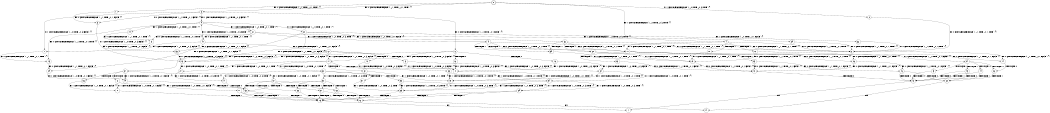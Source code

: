 digraph BCG {
size = "7, 10.5";
center = TRUE;
node [shape = circle];
0 [peripheries = 2];
0 -> 1 [label = "EX !0 !ATOMIC_EXCH_BRANCH (1, +1, TRUE, +0, 1, TRUE) !{}"];
0 -> 2 [label = "EX !1 !ATOMIC_EXCH_BRANCH (1, +0, TRUE, +0, 3, TRUE) !{}"];
0 -> 3 [label = "EX !0 !ATOMIC_EXCH_BRANCH (1, +1, TRUE, +0, 1, TRUE) !{}"];
0 -> 4 [label = "EX !1 !ATOMIC_EXCH_BRANCH (1, +0, TRUE, +0, 3, TRUE) !{}"];
1 -> 5 [label = "EX !0 !ATOMIC_EXCH_BRANCH (1, +1, TRUE, +0, 1, FALSE) !{}"];
2 -> 6 [label = "EX !0 !ATOMIC_EXCH_BRANCH (1, +1, TRUE, +0, 1, TRUE) !{}"];
3 -> 5 [label = "EX !0 !ATOMIC_EXCH_BRANCH (1, +1, TRUE, +0, 1, FALSE) !{}"];
3 -> 7 [label = "EX !1 !ATOMIC_EXCH_BRANCH (1, +0, TRUE, +0, 3, FALSE) !{}"];
3 -> 8 [label = "EX !0 !ATOMIC_EXCH_BRANCH (1, +1, TRUE, +0, 1, FALSE) !{}"];
3 -> 9 [label = "EX !1 !ATOMIC_EXCH_BRANCH (1, +0, TRUE, +0, 3, FALSE) !{}"];
4 -> 6 [label = "EX !0 !ATOMIC_EXCH_BRANCH (1, +1, TRUE, +0, 1, TRUE) !{}"];
4 -> 10 [label = "TERMINATE !1"];
4 -> 11 [label = "EX !0 !ATOMIC_EXCH_BRANCH (1, +1, TRUE, +0, 1, TRUE) !{}"];
4 -> 12 [label = "TERMINATE !1"];
5 -> 13 [label = "EX !1 !ATOMIC_EXCH_BRANCH (1, +0, TRUE, +0, 3, FALSE) !{}"];
6 -> 14 [label = "EX !0 !ATOMIC_EXCH_BRANCH (1, +1, TRUE, +0, 1, FALSE) !{}"];
7 -> 15 [label = "EX !0 !ATOMIC_EXCH_BRANCH (1, +1, TRUE, +0, 1, TRUE) !{}"];
8 -> 13 [label = "EX !1 !ATOMIC_EXCH_BRANCH (1, +0, TRUE, +0, 3, FALSE) !{}"];
8 -> 16 [label = "TERMINATE !0"];
8 -> 17 [label = "EX !1 !ATOMIC_EXCH_BRANCH (1, +0, TRUE, +0, 3, FALSE) !{}"];
8 -> 18 [label = "TERMINATE !0"];
9 -> 15 [label = "EX !0 !ATOMIC_EXCH_BRANCH (1, +1, TRUE, +0, 1, TRUE) !{}"];
9 -> 19 [label = "EX !1 !ATOMIC_EXCH_BRANCH (1, +0, TRUE, +0, 1, TRUE) !{}"];
9 -> 20 [label = "EX !0 !ATOMIC_EXCH_BRANCH (1, +1, TRUE, +0, 1, TRUE) !{}"];
9 -> 21 [label = "EX !1 !ATOMIC_EXCH_BRANCH (1, +0, TRUE, +0, 1, TRUE) !{}"];
10 -> 22 [label = "EX !0 !ATOMIC_EXCH_BRANCH (1, +1, TRUE, +0, 1, TRUE) !{}"];
11 -> 14 [label = "EX !0 !ATOMIC_EXCH_BRANCH (1, +1, TRUE, +0, 1, FALSE) !{}"];
11 -> 23 [label = "TERMINATE !1"];
11 -> 24 [label = "EX !0 !ATOMIC_EXCH_BRANCH (1, +1, TRUE, +0, 1, FALSE) !{}"];
11 -> 25 [label = "TERMINATE !1"];
12 -> 22 [label = "EX !0 !ATOMIC_EXCH_BRANCH (1, +1, TRUE, +0, 1, TRUE) !{}"];
12 -> 26 [label = "EX !0 !ATOMIC_EXCH_BRANCH (1, +1, TRUE, +0, 1, TRUE) !{}"];
13 -> 27 [label = "EX !1 !ATOMIC_EXCH_BRANCH (1, +0, TRUE, +0, 1, TRUE) !{}"];
14 -> 28 [label = "TERMINATE !0"];
15 -> 29 [label = "EX !0 !ATOMIC_EXCH_BRANCH (1, +1, TRUE, +0, 1, FALSE) !{}"];
16 -> 30 [label = "EX !1 !ATOMIC_EXCH_BRANCH (1, +0, TRUE, +0, 3, FALSE) !{}"];
17 -> 27 [label = "EX !1 !ATOMIC_EXCH_BRANCH (1, +0, TRUE, +0, 1, TRUE) !{}"];
17 -> 31 [label = "TERMINATE !0"];
17 -> 32 [label = "EX !1 !ATOMIC_EXCH_BRANCH (1, +0, TRUE, +0, 1, TRUE) !{}"];
17 -> 33 [label = "TERMINATE !0"];
18 -> 30 [label = "EX !1 !ATOMIC_EXCH_BRANCH (1, +0, TRUE, +0, 3, FALSE) !{}"];
18 -> 34 [label = "EX !1 !ATOMIC_EXCH_BRANCH (1, +0, TRUE, +0, 3, FALSE) !{}"];
19 -> 35 [label = "EX !0 !ATOMIC_EXCH_BRANCH (1, +1, TRUE, +0, 1, TRUE) !{}"];
20 -> 29 [label = "EX !0 !ATOMIC_EXCH_BRANCH (1, +1, TRUE, +0, 1, FALSE) !{}"];
20 -> 36 [label = "EX !1 !ATOMIC_EXCH_BRANCH (1, +0, TRUE, +0, 1, FALSE) !{}"];
20 -> 37 [label = "EX !0 !ATOMIC_EXCH_BRANCH (1, +1, TRUE, +0, 1, FALSE) !{}"];
20 -> 38 [label = "EX !1 !ATOMIC_EXCH_BRANCH (1, +0, TRUE, +0, 1, FALSE) !{}"];
21 -> 35 [label = "EX !0 !ATOMIC_EXCH_BRANCH (1, +1, TRUE, +0, 1, TRUE) !{}"];
21 -> 39 [label = "EX !1 !ATOMIC_EXCH_BRANCH (1, +0, TRUE, +0, 3, TRUE) !{}"];
21 -> 40 [label = "EX !0 !ATOMIC_EXCH_BRANCH (1, +1, TRUE, +0, 1, TRUE) !{}"];
21 -> 41 [label = "EX !1 !ATOMIC_EXCH_BRANCH (1, +0, TRUE, +0, 3, TRUE) !{}"];
22 -> 42 [label = "EX !0 !ATOMIC_EXCH_BRANCH (1, +1, TRUE, +0, 1, FALSE) !{}"];
23 -> 42 [label = "EX !0 !ATOMIC_EXCH_BRANCH (1, +1, TRUE, +0, 1, FALSE) !{}"];
24 -> 28 [label = "TERMINATE !0"];
24 -> 43 [label = "TERMINATE !1"];
24 -> 44 [label = "TERMINATE !0"];
24 -> 45 [label = "TERMINATE !1"];
25 -> 42 [label = "EX !0 !ATOMIC_EXCH_BRANCH (1, +1, TRUE, +0, 1, FALSE) !{}"];
25 -> 46 [label = "EX !0 !ATOMIC_EXCH_BRANCH (1, +1, TRUE, +0, 1, FALSE) !{}"];
26 -> 42 [label = "EX !0 !ATOMIC_EXCH_BRANCH (1, +1, TRUE, +0, 1, FALSE) !{}"];
26 -> 46 [label = "EX !0 !ATOMIC_EXCH_BRANCH (1, +1, TRUE, +0, 1, FALSE) !{}"];
27 -> 47 [label = "EX !1 !ATOMIC_EXCH_BRANCH (1, +0, TRUE, +0, 3, TRUE) !{}"];
28 -> 48 [label = "TERMINATE !1"];
29 -> 49 [label = "EX !1 !ATOMIC_EXCH_BRANCH (1, +0, TRUE, +0, 1, FALSE) !{}"];
30 -> 50 [label = "EX !1 !ATOMIC_EXCH_BRANCH (1, +0, TRUE, +0, 1, TRUE) !{}"];
31 -> 50 [label = "EX !1 !ATOMIC_EXCH_BRANCH (1, +0, TRUE, +0, 1, TRUE) !{}"];
32 -> 47 [label = "EX !1 !ATOMIC_EXCH_BRANCH (1, +0, TRUE, +0, 3, TRUE) !{}"];
32 -> 51 [label = "TERMINATE !0"];
32 -> 52 [label = "EX !1 !ATOMIC_EXCH_BRANCH (1, +0, TRUE, +0, 3, TRUE) !{}"];
32 -> 53 [label = "TERMINATE !0"];
33 -> 50 [label = "EX !1 !ATOMIC_EXCH_BRANCH (1, +0, TRUE, +0, 1, TRUE) !{}"];
33 -> 54 [label = "EX !1 !ATOMIC_EXCH_BRANCH (1, +0, TRUE, +0, 1, TRUE) !{}"];
34 -> 50 [label = "EX !1 !ATOMIC_EXCH_BRANCH (1, +0, TRUE, +0, 1, TRUE) !{}"];
34 -> 54 [label = "EX !1 !ATOMIC_EXCH_BRANCH (1, +0, TRUE, +0, 1, TRUE) !{}"];
35 -> 55 [label = "EX !0 !ATOMIC_EXCH_BRANCH (1, +1, TRUE, +0, 1, FALSE) !{}"];
36 -> 6 [label = "EX !0 !ATOMIC_EXCH_BRANCH (1, +1, TRUE, +0, 1, TRUE) !{}"];
37 -> 49 [label = "EX !1 !ATOMIC_EXCH_BRANCH (1, +0, TRUE, +0, 1, FALSE) !{}"];
37 -> 56 [label = "TERMINATE !0"];
37 -> 57 [label = "EX !1 !ATOMIC_EXCH_BRANCH (1, +0, TRUE, +0, 1, FALSE) !{}"];
37 -> 58 [label = "TERMINATE !0"];
38 -> 6 [label = "EX !0 !ATOMIC_EXCH_BRANCH (1, +1, TRUE, +0, 1, TRUE) !{}"];
38 -> 59 [label = "TERMINATE !1"];
38 -> 11 [label = "EX !0 !ATOMIC_EXCH_BRANCH (1, +1, TRUE, +0, 1, TRUE) !{}"];
38 -> 60 [label = "TERMINATE !1"];
39 -> 6 [label = "EX !0 !ATOMIC_EXCH_BRANCH (1, +1, TRUE, +0, 1, TRUE) !{}"];
40 -> 55 [label = "EX !0 !ATOMIC_EXCH_BRANCH (1, +1, TRUE, +0, 1, FALSE) !{}"];
40 -> 7 [label = "EX !1 !ATOMIC_EXCH_BRANCH (1, +0, TRUE, +0, 3, FALSE) !{}"];
40 -> 61 [label = "EX !0 !ATOMIC_EXCH_BRANCH (1, +1, TRUE, +0, 1, FALSE) !{}"];
40 -> 9 [label = "EX !1 !ATOMIC_EXCH_BRANCH (1, +0, TRUE, +0, 3, FALSE) !{}"];
41 -> 6 [label = "EX !0 !ATOMIC_EXCH_BRANCH (1, +1, TRUE, +0, 1, TRUE) !{}"];
41 -> 59 [label = "TERMINATE !1"];
41 -> 11 [label = "EX !0 !ATOMIC_EXCH_BRANCH (1, +1, TRUE, +0, 1, TRUE) !{}"];
41 -> 60 [label = "TERMINATE !1"];
42 -> 48 [label = "TERMINATE !0"];
43 -> 48 [label = "TERMINATE !0"];
44 -> 48 [label = "TERMINATE !1"];
44 -> 62 [label = "TERMINATE !1"];
45 -> 48 [label = "TERMINATE !0"];
45 -> 62 [label = "TERMINATE !0"];
46 -> 48 [label = "TERMINATE !0"];
46 -> 62 [label = "TERMINATE !0"];
47 -> 63 [label = "TERMINATE !0"];
48 -> 64 [label = "exit"];
49 -> 63 [label = "TERMINATE !0"];
50 -> 65 [label = "EX !1 !ATOMIC_EXCH_BRANCH (1, +0, TRUE, +0, 3, TRUE) !{}"];
51 -> 65 [label = "EX !1 !ATOMIC_EXCH_BRANCH (1, +0, TRUE, +0, 3, TRUE) !{}"];
52 -> 63 [label = "TERMINATE !0"];
52 -> 66 [label = "TERMINATE !1"];
52 -> 67 [label = "TERMINATE !0"];
52 -> 68 [label = "TERMINATE !1"];
53 -> 65 [label = "EX !1 !ATOMIC_EXCH_BRANCH (1, +0, TRUE, +0, 3, TRUE) !{}"];
53 -> 69 [label = "EX !1 !ATOMIC_EXCH_BRANCH (1, +0, TRUE, +0, 3, TRUE) !{}"];
54 -> 65 [label = "EX !1 !ATOMIC_EXCH_BRANCH (1, +0, TRUE, +0, 3, TRUE) !{}"];
54 -> 69 [label = "EX !1 !ATOMIC_EXCH_BRANCH (1, +0, TRUE, +0, 3, TRUE) !{}"];
55 -> 13 [label = "EX !1 !ATOMIC_EXCH_BRANCH (1, +0, TRUE, +0, 3, FALSE) !{}"];
56 -> 70 [label = "EX !1 !ATOMIC_EXCH_BRANCH (1, +0, TRUE, +0, 1, FALSE) !{}"];
57 -> 63 [label = "TERMINATE !0"];
57 -> 66 [label = "TERMINATE !1"];
57 -> 67 [label = "TERMINATE !0"];
57 -> 68 [label = "TERMINATE !1"];
58 -> 70 [label = "EX !1 !ATOMIC_EXCH_BRANCH (1, +0, TRUE, +0, 1, FALSE) !{}"];
58 -> 71 [label = "EX !1 !ATOMIC_EXCH_BRANCH (1, +0, TRUE, +0, 1, FALSE) !{}"];
59 -> 22 [label = "EX !0 !ATOMIC_EXCH_BRANCH (1, +1, TRUE, +0, 1, TRUE) !{}"];
60 -> 22 [label = "EX !0 !ATOMIC_EXCH_BRANCH (1, +1, TRUE, +0, 1, TRUE) !{}"];
60 -> 26 [label = "EX !0 !ATOMIC_EXCH_BRANCH (1, +1, TRUE, +0, 1, TRUE) !{}"];
61 -> 13 [label = "EX !1 !ATOMIC_EXCH_BRANCH (1, +0, TRUE, +0, 3, FALSE) !{}"];
61 -> 72 [label = "TERMINATE !0"];
61 -> 17 [label = "EX !1 !ATOMIC_EXCH_BRANCH (1, +0, TRUE, +0, 3, FALSE) !{}"];
61 -> 73 [label = "TERMINATE !0"];
62 -> 74 [label = "exit"];
63 -> 75 [label = "TERMINATE !1"];
65 -> 75 [label = "TERMINATE !1"];
66 -> 75 [label = "TERMINATE !0"];
67 -> 75 [label = "TERMINATE !1"];
67 -> 76 [label = "TERMINATE !1"];
68 -> 75 [label = "TERMINATE !0"];
68 -> 76 [label = "TERMINATE !0"];
69 -> 75 [label = "TERMINATE !1"];
69 -> 76 [label = "TERMINATE !1"];
70 -> 75 [label = "TERMINATE !1"];
71 -> 75 [label = "TERMINATE !1"];
71 -> 76 [label = "TERMINATE !1"];
72 -> 30 [label = "EX !1 !ATOMIC_EXCH_BRANCH (1, +0, TRUE, +0, 3, FALSE) !{}"];
73 -> 30 [label = "EX !1 !ATOMIC_EXCH_BRANCH (1, +0, TRUE, +0, 3, FALSE) !{}"];
73 -> 34 [label = "EX !1 !ATOMIC_EXCH_BRANCH (1, +0, TRUE, +0, 3, FALSE) !{}"];
75 -> 64 [label = "exit"];
76 -> 74 [label = "exit"];
}
